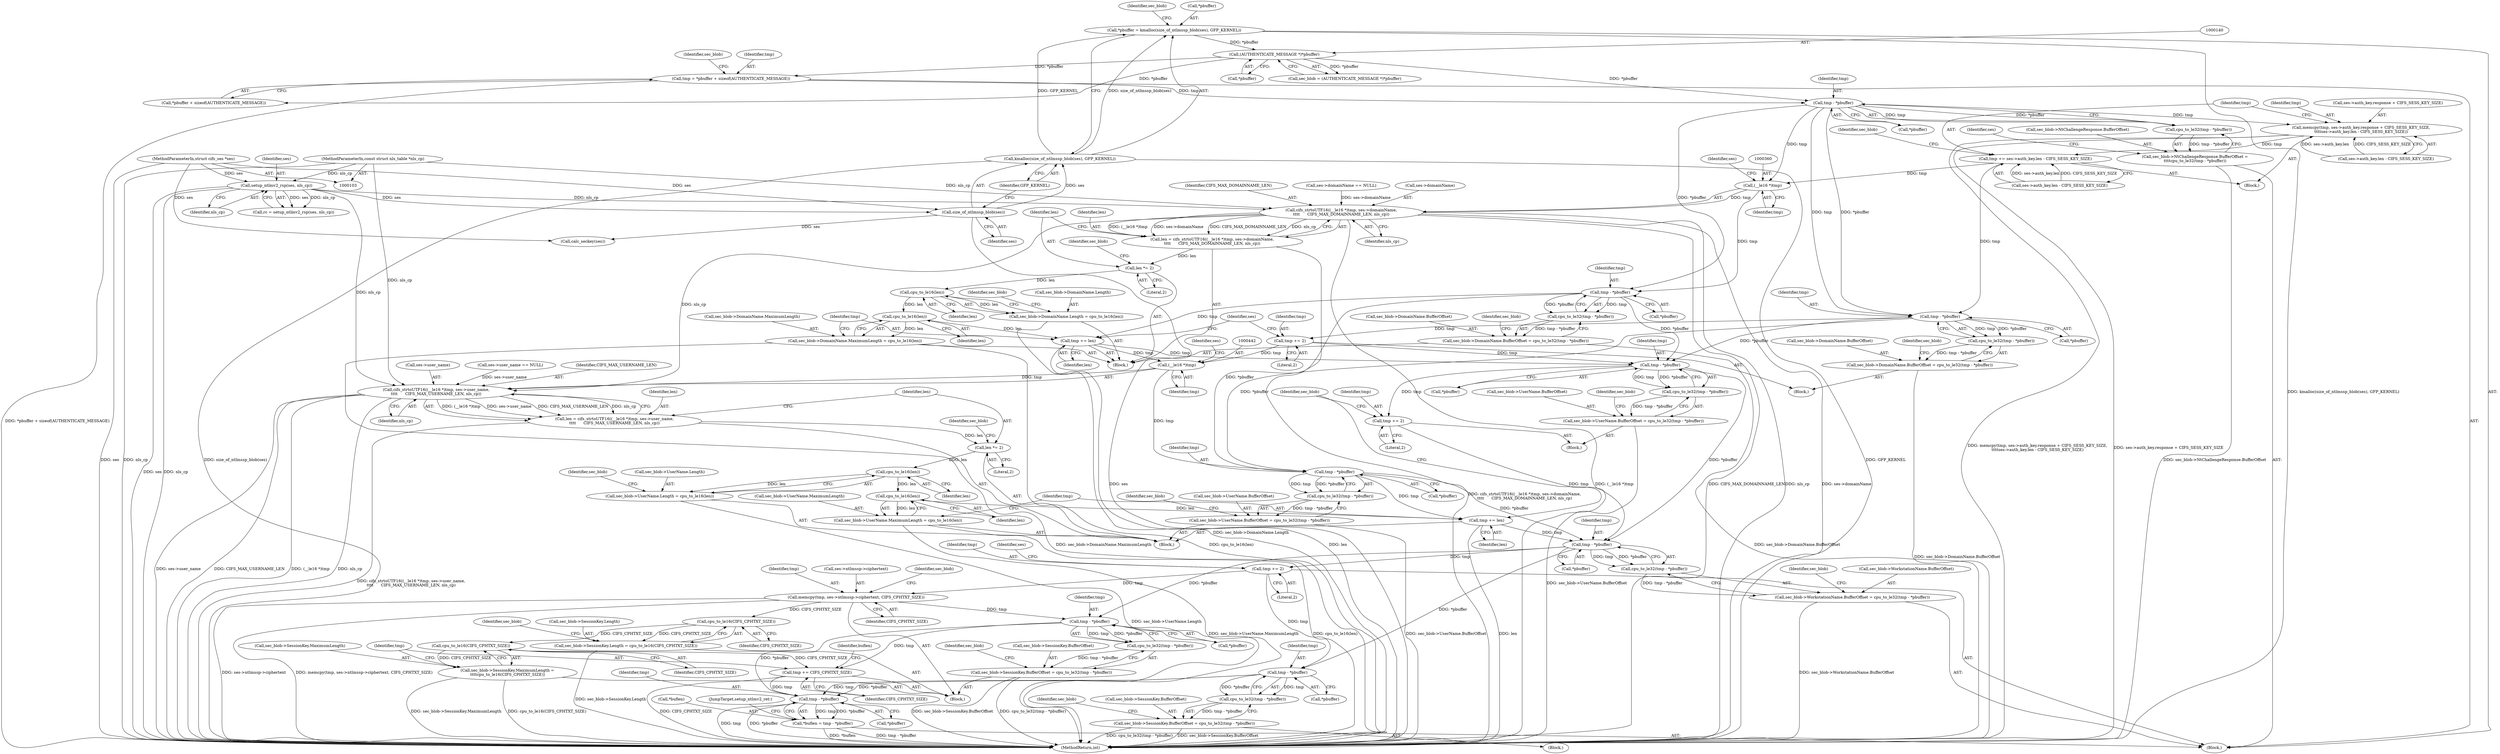 digraph "0_linux_cabfb3680f78981d26c078a26e5c748531257ebb@integer" {
"1000195" [label="(Call,tmp = *pbuffer + sizeof(AUTHENTICATE_MESSAGE))"];
"1000139" [label="(Call,(AUTHENTICATE_MESSAGE *)*pbuffer)"];
"1000130" [label="(Call,*pbuffer = kmalloc(size_of_ntlmssp_blob(ses), GFP_KERNEL))"];
"1000133" [label="(Call,kmalloc(size_of_ntlmssp_blob(ses), GFP_KERNEL))"];
"1000134" [label="(Call,size_of_ntlmssp_blob(ses))"];
"1000115" [label="(Call,setup_ntlmv2_rsp(ses, nls_cp))"];
"1000106" [label="(MethodParameterIn,struct cifs_ses *ses)"];
"1000107" [label="(MethodParameterIn,const struct nls_table *nls_cp)"];
"1000238" [label="(Call,tmp - *pbuffer)"];
"1000237" [label="(Call,cpu_to_le32(tmp - *pbuffer))"];
"1000231" [label="(Call,sec_blob->NtChallengeResponse.BufferOffset =\n\t\t\t\tcpu_to_le32(tmp - *pbuffer))"];
"1000249" [label="(Call,memcpy(tmp, ses->auth_key.response + CIFS_SESS_KEY_SIZE,\n\t\t\t\tses->auth_key.len - CIFS_SESS_KEY_SIZE))"];
"1000265" [label="(Call,tmp += ses->auth_key.len - CIFS_SESS_KEY_SIZE)"];
"1000332" [label="(Call,tmp - *pbuffer)"];
"1000331" [label="(Call,cpu_to_le32(tmp - *pbuffer))"];
"1000325" [label="(Call,sec_blob->DomainName.BufferOffset = cpu_to_le32(tmp - *pbuffer))"];
"1000350" [label="(Call,tmp += 2)"];
"1000414" [label="(Call,tmp - *pbuffer)"];
"1000413" [label="(Call,cpu_to_le32(tmp - *pbuffer))"];
"1000407" [label="(Call,sec_blob->UserName.BufferOffset = cpu_to_le32(tmp - *pbuffer))"];
"1000432" [label="(Call,tmp += 2)"];
"1000489" [label="(Call,tmp - *pbuffer)"];
"1000488" [label="(Call,cpu_to_le32(tmp - *pbuffer))"];
"1000482" [label="(Call,sec_blob->WorkstationName.BufferOffset = cpu_to_le32(tmp - *pbuffer))"];
"1000507" [label="(Call,tmp += 2)"];
"1000531" [label="(Call,memcpy(tmp, ses->ntlmssp->ciphertext, CIFS_CPHTXT_SIZE))"];
"1000546" [label="(Call,tmp - *pbuffer)"];
"1000545" [label="(Call,cpu_to_le32(tmp - *pbuffer))"];
"1000539" [label="(Call,sec_blob->SessionKey.BufferOffset = cpu_to_le32(tmp - *pbuffer))"];
"1000566" [label="(Call,tmp += CIFS_CPHTXT_SIZE)"];
"1000599" [label="(Call,tmp - *pbuffer)"];
"1000596" [label="(Call,*buflen = tmp - *pbuffer)"];
"1000556" [label="(Call,cpu_to_le16(CIFS_CPHTXT_SIZE))"];
"1000550" [label="(Call,sec_blob->SessionKey.Length = cpu_to_le16(CIFS_CPHTXT_SIZE))"];
"1000564" [label="(Call,cpu_to_le16(CIFS_CPHTXT_SIZE))"];
"1000558" [label="(Call,sec_blob->SessionKey.MaximumLength =\n\t\t\t\tcpu_to_le16(CIFS_CPHTXT_SIZE))"];
"1000578" [label="(Call,tmp - *pbuffer)"];
"1000577" [label="(Call,cpu_to_le32(tmp - *pbuffer))"];
"1000571" [label="(Call,sec_blob->SessionKey.BufferOffset = cpu_to_le32(tmp - *pbuffer))"];
"1000441" [label="(Call,(__le16 *)tmp)"];
"1000440" [label="(Call,cifs_strtoUTF16((__le16 *)tmp, ses->user_name,\n\t\t\t\t      CIFS_MAX_USERNAME_LEN, nls_cp))"];
"1000438" [label="(Call,len = cifs_strtoUTF16((__le16 *)tmp, ses->user_name,\n\t\t\t\t      CIFS_MAX_USERNAME_LEN, nls_cp))"];
"1000449" [label="(Call,len *= 2)"];
"1000469" [label="(Call,cpu_to_le16(len))"];
"1000463" [label="(Call,sec_blob->UserName.Length = cpu_to_le16(len))"];
"1000477" [label="(Call,cpu_to_le16(len))"];
"1000471" [label="(Call,sec_blob->UserName.MaximumLength = cpu_to_le16(len))"];
"1000479" [label="(Call,tmp += len)"];
"1000459" [label="(Call,tmp - *pbuffer)"];
"1000458" [label="(Call,cpu_to_le32(tmp - *pbuffer))"];
"1000452" [label="(Call,sec_blob->UserName.BufferOffset = cpu_to_le32(tmp - *pbuffer))"];
"1000359" [label="(Call,(__le16 *)tmp)"];
"1000358" [label="(Call,cifs_strtoUTF16((__le16 *)tmp, ses->domainName,\n\t\t\t\t      CIFS_MAX_DOMAINNAME_LEN, nls_cp))"];
"1000356" [label="(Call,len = cifs_strtoUTF16((__le16 *)tmp, ses->domainName,\n\t\t\t\t      CIFS_MAX_DOMAINNAME_LEN, nls_cp))"];
"1000367" [label="(Call,len *= 2)"];
"1000387" [label="(Call,cpu_to_le16(len))"];
"1000381" [label="(Call,sec_blob->DomainName.Length = cpu_to_le16(len))"];
"1000395" [label="(Call,cpu_to_le16(len))"];
"1000389" [label="(Call,sec_blob->DomainName.MaximumLength = cpu_to_le16(len))"];
"1000397" [label="(Call,tmp += len)"];
"1000377" [label="(Call,tmp - *pbuffer)"];
"1000376" [label="(Call,cpu_to_le32(tmp - *pbuffer))"];
"1000370" [label="(Call,sec_blob->DomainName.BufferOffset = cpu_to_le32(tmp - *pbuffer))"];
"1000116" [label="(Identifier,ses)"];
"1000376" [label="(Call,cpu_to_le32(tmp - *pbuffer))"];
"1000474" [label="(Identifier,sec_blob)"];
"1000249" [label="(Call,memcpy(tmp, ses->auth_key.response + CIFS_SESS_KEY_SIZE,\n\t\t\t\tses->auth_key.len - CIFS_SESS_KEY_SIZE))"];
"1000362" [label="(Call,ses->domainName)"];
"1000482" [label="(Call,sec_blob->WorkstationName.BufferOffset = cpu_to_le32(tmp - *pbuffer))"];
"1000444" [label="(Call,ses->user_name)"];
"1000598" [label="(Identifier,buflen)"];
"1000539" [label="(Call,sec_blob->SessionKey.BufferOffset = cpu_to_le32(tmp - *pbuffer))"];
"1000556" [label="(Call,cpu_to_le16(CIFS_CPHTXT_SIZE))"];
"1000568" [label="(Identifier,CIFS_CPHTXT_SIZE)"];
"1000478" [label="(Identifier,len)"];
"1000441" [label="(Call,(__le16 *)tmp)"];
"1000438" [label="(Call,len = cifs_strtoUTF16((__le16 *)tmp, ses->user_name,\n\t\t\t\t      CIFS_MAX_USERNAME_LEN, nls_cp))"];
"1000204" [label="(Identifier,sec_blob)"];
"1000248" [label="(Block,)"];
"1000599" [label="(Call,tmp - *pbuffer)"];
"1000463" [label="(Call,sec_blob->UserName.Length = cpu_to_le16(len))"];
"1000395" [label="(Call,cpu_to_le16(len))"];
"1000195" [label="(Call,tmp = *pbuffer + sizeof(AUTHENTICATE_MESSAGE))"];
"1000455" [label="(Identifier,sec_blob)"];
"1000416" [label="(Call,*pbuffer)"];
"1000365" [label="(Identifier,CIFS_MAX_DOMAINNAME_LEN)"];
"1000532" [label="(Identifier,tmp)"];
"1000134" [label="(Call,size_of_ntlmssp_blob(ses))"];
"1000135" [label="(Identifier,ses)"];
"1000449" [label="(Call,len *= 2)"];
"1000443" [label="(Identifier,tmp)"];
"1000267" [label="(Call,ses->auth_key.len - CIFS_SESS_KEY_SIZE)"];
"1000545" [label="(Call,cpu_to_le32(tmp - *pbuffer))"];
"1000571" [label="(Call,sec_blob->SessionKey.BufferOffset = cpu_to_le32(tmp - *pbuffer))"];
"1000445" [label="(Identifier,ses)"];
"1000488" [label="(Call,cpu_to_le32(tmp - *pbuffer))"];
"1000231" [label="(Call,sec_blob->NtChallengeResponse.BufferOffset =\n\t\t\t\tcpu_to_le32(tmp - *pbuffer))"];
"1000469" [label="(Call,cpu_to_le16(len))"];
"1000585" [label="(Identifier,sec_blob)"];
"1000363" [label="(Identifier,ses)"];
"1000415" [label="(Identifier,tmp)"];
"1000528" [label="(Call,calc_seckey(ses))"];
"1000133" [label="(Call,kmalloc(size_of_ntlmssp_blob(ses), GFP_KERNEL))"];
"1000596" [label="(Call,*buflen = tmp - *pbuffer)"];
"1000451" [label="(Literal,2)"];
"1000561" [label="(Identifier,sec_blob)"];
"1000440" [label="(Call,cifs_strtoUTF16((__le16 *)tmp, ses->user_name,\n\t\t\t\t      CIFS_MAX_USERNAME_LEN, nls_cp))"];
"1000390" [label="(Call,sec_blob->DomainName.MaximumLength)"];
"1000399" [label="(Identifier,len)"];
"1000466" [label="(Identifier,sec_blob)"];
"1000477" [label="(Call,cpu_to_le16(len))"];
"1000266" [label="(Identifier,tmp)"];
"1000392" [label="(Identifier,sec_blob)"];
"1000507" [label="(Call,tmp += 2)"];
"1000382" [label="(Call,sec_blob->DomainName.Length)"];
"1000139" [label="(Call,(AUTHENTICATE_MESSAGE *)*pbuffer)"];
"1000480" [label="(Identifier,tmp)"];
"1000407" [label="(Call,sec_blob->UserName.BufferOffset = cpu_to_le32(tmp - *pbuffer))"];
"1000577" [label="(Call,cpu_to_le32(tmp - *pbuffer))"];
"1000559" [label="(Call,sec_blob->SessionKey.MaximumLength)"];
"1000324" [label="(Block,)"];
"1000326" [label="(Call,sec_blob->DomainName.BufferOffset)"];
"1000470" [label="(Identifier,len)"];
"1000356" [label="(Call,len = cifs_strtoUTF16((__le16 *)tmp, ses->domainName,\n\t\t\t\t      CIFS_MAX_DOMAINNAME_LEN, nls_cp))"];
"1000373" [label="(Identifier,sec_blob)"];
"1000485" [label="(Identifier,sec_blob)"];
"1000334" [label="(Call,*pbuffer)"];
"1000483" [label="(Call,sec_blob->WorkstationName.BufferOffset)"];
"1000533" [label="(Call,ses->ntlmssp->ciphertext)"];
"1000606" [label="(MethodReturn,int)"];
"1000369" [label="(Literal,2)"];
"1000371" [label="(Call,sec_blob->DomainName.BufferOffset)"];
"1000136" [label="(Identifier,GFP_KERNEL)"];
"1000597" [label="(Call,*buflen)"];
"1000115" [label="(Call,setup_ntlmv2_rsp(ses, nls_cp))"];
"1000138" [label="(Identifier,sec_blob)"];
"1000459" [label="(Call,tmp - *pbuffer)"];
"1000196" [label="(Identifier,tmp)"];
"1000546" [label="(Call,tmp - *pbuffer)"];
"1000432" [label="(Call,tmp += 2)"];
"1000379" [label="(Call,*pbuffer)"];
"1000250" [label="(Identifier,tmp)"];
"1000572" [label="(Call,sec_blob->SessionKey.BufferOffset)"];
"1000460" [label="(Identifier,tmp)"];
"1000600" [label="(Identifier,tmp)"];
"1000354" [label="(Block,)"];
"1000458" [label="(Call,cpu_to_le32(tmp - *pbuffer))"];
"1000439" [label="(Identifier,len)"];
"1000396" [label="(Identifier,len)"];
"1000245" [label="(Identifier,ses)"];
"1000414" [label="(Call,tmp - *pbuffer)"];
"1000265" [label="(Call,tmp += ses->auth_key.len - CIFS_SESS_KEY_SIZE)"];
"1000421" [label="(Identifier,sec_blob)"];
"1000131" [label="(Call,*pbuffer)"];
"1000551" [label="(Call,sec_blob->SessionKey.Length)"];
"1000580" [label="(Call,*pbuffer)"];
"1000277" [label="(Identifier,sec_blob)"];
"1000403" [label="(Identifier,ses)"];
"1000481" [label="(Identifier,len)"];
"1000333" [label="(Identifier,tmp)"];
"1000461" [label="(Call,*pbuffer)"];
"1000464" [label="(Call,sec_blob->UserName.Length)"];
"1000387" [label="(Call,cpu_to_le16(len))"];
"1000603" [label="(JumpTarget,setup_ntlmv2_ret:)"];
"1000357" [label="(Identifier,len)"];
"1000401" [label="(Call,ses->user_name == NULL)"];
"1000566" [label="(Call,tmp += CIFS_CPHTXT_SIZE)"];
"1000578" [label="(Call,tmp - *pbuffer)"];
"1000408" [label="(Call,sec_blob->UserName.BufferOffset)"];
"1000397" [label="(Call,tmp += len)"];
"1000452" [label="(Call,sec_blob->UserName.BufferOffset = cpu_to_le32(tmp - *pbuffer))"];
"1000319" [label="(Call,ses->domainName == NULL)"];
"1000239" [label="(Identifier,tmp)"];
"1000508" [label="(Identifier,tmp)"];
"1000450" [label="(Identifier,len)"];
"1000547" [label="(Identifier,tmp)"];
"1000137" [label="(Call,sec_blob = (AUTHENTICATE_MESSAGE *)*pbuffer)"];
"1000378" [label="(Identifier,tmp)"];
"1000359" [label="(Call,(__le16 *)tmp)"];
"1000130" [label="(Call,*pbuffer = kmalloc(size_of_ntlmssp_blob(ses), GFP_KERNEL))"];
"1000601" [label="(Call,*pbuffer)"];
"1000570" [label="(Block,)"];
"1000433" [label="(Identifier,tmp)"];
"1000516" [label="(Identifier,ses)"];
"1000389" [label="(Call,sec_blob->DomainName.MaximumLength = cpu_to_le16(len))"];
"1000368" [label="(Identifier,len)"];
"1000331" [label="(Call,cpu_to_le32(tmp - *pbuffer))"];
"1000381" [label="(Call,sec_blob->DomainName.Length = cpu_to_le16(len))"];
"1000548" [label="(Call,*pbuffer)"];
"1000542" [label="(Identifier,sec_blob)"];
"1000558" [label="(Call,sec_blob->SessionKey.MaximumLength =\n\t\t\t\tcpu_to_le16(CIFS_CPHTXT_SIZE))"];
"1000339" [label="(Identifier,sec_blob)"];
"1000367" [label="(Call,len *= 2)"];
"1000388" [label="(Identifier,len)"];
"1000434" [label="(Literal,2)"];
"1000413" [label="(Call,cpu_to_le32(tmp - *pbuffer))"];
"1000106" [label="(MethodParameterIn,struct cifs_ses *ses)"];
"1000550" [label="(Call,sec_blob->SessionKey.Length = cpu_to_le16(CIFS_CPHTXT_SIZE))"];
"1000406" [label="(Block,)"];
"1000471" [label="(Call,sec_blob->UserName.MaximumLength = cpu_to_le16(len))"];
"1000251" [label="(Call,ses->auth_key.response + CIFS_SESS_KEY_SIZE)"];
"1000240" [label="(Call,*pbuffer)"];
"1000564" [label="(Call,cpu_to_le16(CIFS_CPHTXT_SIZE))"];
"1000358" [label="(Call,cifs_strtoUTF16((__le16 *)tmp, ses->domainName,\n\t\t\t\t      CIFS_MAX_DOMAINNAME_LEN, nls_cp))"];
"1000490" [label="(Identifier,tmp)"];
"1000553" [label="(Identifier,sec_blob)"];
"1000479" [label="(Call,tmp += len)"];
"1000567" [label="(Identifier,tmp)"];
"1000530" [label="(Block,)"];
"1000370" [label="(Call,sec_blob->DomainName.BufferOffset = cpu_to_le32(tmp - *pbuffer))"];
"1000350" [label="(Call,tmp += 2)"];
"1000258" [label="(Call,ses->auth_key.len - CIFS_SESS_KEY_SIZE)"];
"1000352" [label="(Literal,2)"];
"1000366" [label="(Identifier,nls_cp)"];
"1000579" [label="(Identifier,tmp)"];
"1000197" [label="(Call,*pbuffer + sizeof(AUTHENTICATE_MESSAGE))"];
"1000538" [label="(Identifier,CIFS_CPHTXT_SIZE)"];
"1000453" [label="(Call,sec_blob->UserName.BufferOffset)"];
"1000447" [label="(Identifier,CIFS_MAX_USERNAME_LEN)"];
"1000141" [label="(Call,*pbuffer)"];
"1000113" [label="(Call,rc = setup_ntlmv2_rsp(ses, nls_cp))"];
"1000361" [label="(Identifier,tmp)"];
"1000377" [label="(Call,tmp - *pbuffer)"];
"1000108" [label="(Block,)"];
"1000491" [label="(Call,*pbuffer)"];
"1000509" [label="(Literal,2)"];
"1000472" [label="(Call,sec_blob->UserName.MaximumLength)"];
"1000436" [label="(Block,)"];
"1000531" [label="(Call,memcpy(tmp, ses->ntlmssp->ciphertext, CIFS_CPHTXT_SIZE))"];
"1000557" [label="(Identifier,CIFS_CPHTXT_SIZE)"];
"1000540" [label="(Call,sec_blob->SessionKey.BufferOffset)"];
"1000238" [label="(Call,tmp - *pbuffer)"];
"1000107" [label="(MethodParameterIn,const struct nls_table *nls_cp)"];
"1000565" [label="(Identifier,CIFS_CPHTXT_SIZE)"];
"1000232" [label="(Call,sec_blob->NtChallengeResponse.BufferOffset)"];
"1000237" [label="(Call,cpu_to_le32(tmp - *pbuffer))"];
"1000496" [label="(Identifier,sec_blob)"];
"1000448" [label="(Identifier,nls_cp)"];
"1000332" [label="(Call,tmp - *pbuffer)"];
"1000384" [label="(Identifier,sec_blob)"];
"1000351" [label="(Identifier,tmp)"];
"1000398" [label="(Identifier,tmp)"];
"1000325" [label="(Call,sec_blob->DomainName.BufferOffset = cpu_to_le32(tmp - *pbuffer))"];
"1000489" [label="(Call,tmp - *pbuffer)"];
"1000117" [label="(Identifier,nls_cp)"];
"1000195" -> "1000108"  [label="AST: "];
"1000195" -> "1000197"  [label="CFG: "];
"1000196" -> "1000195"  [label="AST: "];
"1000197" -> "1000195"  [label="AST: "];
"1000204" -> "1000195"  [label="CFG: "];
"1000195" -> "1000606"  [label="DDG: *pbuffer + sizeof(AUTHENTICATE_MESSAGE)"];
"1000139" -> "1000195"  [label="DDG: *pbuffer"];
"1000195" -> "1000238"  [label="DDG: tmp"];
"1000139" -> "1000137"  [label="AST: "];
"1000139" -> "1000141"  [label="CFG: "];
"1000140" -> "1000139"  [label="AST: "];
"1000141" -> "1000139"  [label="AST: "];
"1000137" -> "1000139"  [label="CFG: "];
"1000139" -> "1000137"  [label="DDG: *pbuffer"];
"1000130" -> "1000139"  [label="DDG: *pbuffer"];
"1000139" -> "1000197"  [label="DDG: *pbuffer"];
"1000139" -> "1000238"  [label="DDG: *pbuffer"];
"1000130" -> "1000108"  [label="AST: "];
"1000130" -> "1000133"  [label="CFG: "];
"1000131" -> "1000130"  [label="AST: "];
"1000133" -> "1000130"  [label="AST: "];
"1000138" -> "1000130"  [label="CFG: "];
"1000130" -> "1000606"  [label="DDG: kmalloc(size_of_ntlmssp_blob(ses), GFP_KERNEL)"];
"1000133" -> "1000130"  [label="DDG: size_of_ntlmssp_blob(ses)"];
"1000133" -> "1000130"  [label="DDG: GFP_KERNEL"];
"1000133" -> "1000136"  [label="CFG: "];
"1000134" -> "1000133"  [label="AST: "];
"1000136" -> "1000133"  [label="AST: "];
"1000133" -> "1000606"  [label="DDG: size_of_ntlmssp_blob(ses)"];
"1000133" -> "1000606"  [label="DDG: GFP_KERNEL"];
"1000134" -> "1000133"  [label="DDG: ses"];
"1000134" -> "1000135"  [label="CFG: "];
"1000135" -> "1000134"  [label="AST: "];
"1000136" -> "1000134"  [label="CFG: "];
"1000134" -> "1000606"  [label="DDG: ses"];
"1000115" -> "1000134"  [label="DDG: ses"];
"1000106" -> "1000134"  [label="DDG: ses"];
"1000134" -> "1000528"  [label="DDG: ses"];
"1000115" -> "1000113"  [label="AST: "];
"1000115" -> "1000117"  [label="CFG: "];
"1000116" -> "1000115"  [label="AST: "];
"1000117" -> "1000115"  [label="AST: "];
"1000113" -> "1000115"  [label="CFG: "];
"1000115" -> "1000606"  [label="DDG: nls_cp"];
"1000115" -> "1000606"  [label="DDG: ses"];
"1000115" -> "1000113"  [label="DDG: ses"];
"1000115" -> "1000113"  [label="DDG: nls_cp"];
"1000106" -> "1000115"  [label="DDG: ses"];
"1000107" -> "1000115"  [label="DDG: nls_cp"];
"1000115" -> "1000358"  [label="DDG: nls_cp"];
"1000115" -> "1000440"  [label="DDG: nls_cp"];
"1000106" -> "1000103"  [label="AST: "];
"1000106" -> "1000606"  [label="DDG: ses"];
"1000106" -> "1000528"  [label="DDG: ses"];
"1000107" -> "1000103"  [label="AST: "];
"1000107" -> "1000606"  [label="DDG: nls_cp"];
"1000107" -> "1000358"  [label="DDG: nls_cp"];
"1000107" -> "1000440"  [label="DDG: nls_cp"];
"1000238" -> "1000237"  [label="AST: "];
"1000238" -> "1000240"  [label="CFG: "];
"1000239" -> "1000238"  [label="AST: "];
"1000240" -> "1000238"  [label="AST: "];
"1000237" -> "1000238"  [label="CFG: "];
"1000238" -> "1000237"  [label="DDG: tmp"];
"1000238" -> "1000237"  [label="DDG: *pbuffer"];
"1000238" -> "1000249"  [label="DDG: tmp"];
"1000238" -> "1000332"  [label="DDG: tmp"];
"1000238" -> "1000332"  [label="DDG: *pbuffer"];
"1000238" -> "1000359"  [label="DDG: tmp"];
"1000238" -> "1000377"  [label="DDG: *pbuffer"];
"1000237" -> "1000231"  [label="AST: "];
"1000231" -> "1000237"  [label="CFG: "];
"1000237" -> "1000231"  [label="DDG: tmp - *pbuffer"];
"1000231" -> "1000108"  [label="AST: "];
"1000232" -> "1000231"  [label="AST: "];
"1000245" -> "1000231"  [label="CFG: "];
"1000231" -> "1000606"  [label="DDG: sec_blob->NtChallengeResponse.BufferOffset"];
"1000249" -> "1000248"  [label="AST: "];
"1000249" -> "1000258"  [label="CFG: "];
"1000250" -> "1000249"  [label="AST: "];
"1000251" -> "1000249"  [label="AST: "];
"1000258" -> "1000249"  [label="AST: "];
"1000266" -> "1000249"  [label="CFG: "];
"1000249" -> "1000606"  [label="DDG: ses->auth_key.response + CIFS_SESS_KEY_SIZE"];
"1000249" -> "1000606"  [label="DDG: memcpy(tmp, ses->auth_key.response + CIFS_SESS_KEY_SIZE,\n\t\t\t\tses->auth_key.len - CIFS_SESS_KEY_SIZE)"];
"1000258" -> "1000249"  [label="DDG: ses->auth_key.len"];
"1000258" -> "1000249"  [label="DDG: CIFS_SESS_KEY_SIZE"];
"1000249" -> "1000265"  [label="DDG: tmp"];
"1000265" -> "1000248"  [label="AST: "];
"1000265" -> "1000267"  [label="CFG: "];
"1000266" -> "1000265"  [label="AST: "];
"1000267" -> "1000265"  [label="AST: "];
"1000277" -> "1000265"  [label="CFG: "];
"1000267" -> "1000265"  [label="DDG: ses->auth_key.len"];
"1000267" -> "1000265"  [label="DDG: CIFS_SESS_KEY_SIZE"];
"1000265" -> "1000332"  [label="DDG: tmp"];
"1000265" -> "1000359"  [label="DDG: tmp"];
"1000332" -> "1000331"  [label="AST: "];
"1000332" -> "1000334"  [label="CFG: "];
"1000333" -> "1000332"  [label="AST: "];
"1000334" -> "1000332"  [label="AST: "];
"1000331" -> "1000332"  [label="CFG: "];
"1000332" -> "1000331"  [label="DDG: tmp"];
"1000332" -> "1000331"  [label="DDG: *pbuffer"];
"1000332" -> "1000350"  [label="DDG: tmp"];
"1000332" -> "1000414"  [label="DDG: *pbuffer"];
"1000332" -> "1000459"  [label="DDG: *pbuffer"];
"1000331" -> "1000325"  [label="AST: "];
"1000325" -> "1000331"  [label="CFG: "];
"1000331" -> "1000325"  [label="DDG: tmp - *pbuffer"];
"1000325" -> "1000324"  [label="AST: "];
"1000326" -> "1000325"  [label="AST: "];
"1000339" -> "1000325"  [label="CFG: "];
"1000325" -> "1000606"  [label="DDG: sec_blob->DomainName.BufferOffset"];
"1000350" -> "1000324"  [label="AST: "];
"1000350" -> "1000352"  [label="CFG: "];
"1000351" -> "1000350"  [label="AST: "];
"1000352" -> "1000350"  [label="AST: "];
"1000403" -> "1000350"  [label="CFG: "];
"1000350" -> "1000414"  [label="DDG: tmp"];
"1000350" -> "1000441"  [label="DDG: tmp"];
"1000414" -> "1000413"  [label="AST: "];
"1000414" -> "1000416"  [label="CFG: "];
"1000415" -> "1000414"  [label="AST: "];
"1000416" -> "1000414"  [label="AST: "];
"1000413" -> "1000414"  [label="CFG: "];
"1000414" -> "1000413"  [label="DDG: tmp"];
"1000414" -> "1000413"  [label="DDG: *pbuffer"];
"1000397" -> "1000414"  [label="DDG: tmp"];
"1000377" -> "1000414"  [label="DDG: *pbuffer"];
"1000414" -> "1000432"  [label="DDG: tmp"];
"1000414" -> "1000489"  [label="DDG: *pbuffer"];
"1000413" -> "1000407"  [label="AST: "];
"1000407" -> "1000413"  [label="CFG: "];
"1000413" -> "1000407"  [label="DDG: tmp - *pbuffer"];
"1000407" -> "1000406"  [label="AST: "];
"1000408" -> "1000407"  [label="AST: "];
"1000421" -> "1000407"  [label="CFG: "];
"1000407" -> "1000606"  [label="DDG: sec_blob->UserName.BufferOffset"];
"1000432" -> "1000406"  [label="AST: "];
"1000432" -> "1000434"  [label="CFG: "];
"1000433" -> "1000432"  [label="AST: "];
"1000434" -> "1000432"  [label="AST: "];
"1000485" -> "1000432"  [label="CFG: "];
"1000432" -> "1000489"  [label="DDG: tmp"];
"1000489" -> "1000488"  [label="AST: "];
"1000489" -> "1000491"  [label="CFG: "];
"1000490" -> "1000489"  [label="AST: "];
"1000491" -> "1000489"  [label="AST: "];
"1000488" -> "1000489"  [label="CFG: "];
"1000489" -> "1000488"  [label="DDG: tmp"];
"1000489" -> "1000488"  [label="DDG: *pbuffer"];
"1000479" -> "1000489"  [label="DDG: tmp"];
"1000459" -> "1000489"  [label="DDG: *pbuffer"];
"1000489" -> "1000507"  [label="DDG: tmp"];
"1000489" -> "1000546"  [label="DDG: *pbuffer"];
"1000489" -> "1000578"  [label="DDG: *pbuffer"];
"1000488" -> "1000482"  [label="AST: "];
"1000482" -> "1000488"  [label="CFG: "];
"1000488" -> "1000482"  [label="DDG: tmp - *pbuffer"];
"1000482" -> "1000108"  [label="AST: "];
"1000483" -> "1000482"  [label="AST: "];
"1000496" -> "1000482"  [label="CFG: "];
"1000482" -> "1000606"  [label="DDG: sec_blob->WorkstationName.BufferOffset"];
"1000507" -> "1000108"  [label="AST: "];
"1000507" -> "1000509"  [label="CFG: "];
"1000508" -> "1000507"  [label="AST: "];
"1000509" -> "1000507"  [label="AST: "];
"1000516" -> "1000507"  [label="CFG: "];
"1000507" -> "1000531"  [label="DDG: tmp"];
"1000507" -> "1000578"  [label="DDG: tmp"];
"1000531" -> "1000530"  [label="AST: "];
"1000531" -> "1000538"  [label="CFG: "];
"1000532" -> "1000531"  [label="AST: "];
"1000533" -> "1000531"  [label="AST: "];
"1000538" -> "1000531"  [label="AST: "];
"1000542" -> "1000531"  [label="CFG: "];
"1000531" -> "1000606"  [label="DDG: ses->ntlmssp->ciphertext"];
"1000531" -> "1000606"  [label="DDG: memcpy(tmp, ses->ntlmssp->ciphertext, CIFS_CPHTXT_SIZE)"];
"1000531" -> "1000546"  [label="DDG: tmp"];
"1000531" -> "1000556"  [label="DDG: CIFS_CPHTXT_SIZE"];
"1000546" -> "1000545"  [label="AST: "];
"1000546" -> "1000548"  [label="CFG: "];
"1000547" -> "1000546"  [label="AST: "];
"1000548" -> "1000546"  [label="AST: "];
"1000545" -> "1000546"  [label="CFG: "];
"1000546" -> "1000545"  [label="DDG: tmp"];
"1000546" -> "1000545"  [label="DDG: *pbuffer"];
"1000546" -> "1000566"  [label="DDG: tmp"];
"1000546" -> "1000599"  [label="DDG: *pbuffer"];
"1000545" -> "1000539"  [label="AST: "];
"1000539" -> "1000545"  [label="CFG: "];
"1000545" -> "1000539"  [label="DDG: tmp - *pbuffer"];
"1000539" -> "1000530"  [label="AST: "];
"1000540" -> "1000539"  [label="AST: "];
"1000553" -> "1000539"  [label="CFG: "];
"1000539" -> "1000606"  [label="DDG: sec_blob->SessionKey.BufferOffset"];
"1000539" -> "1000606"  [label="DDG: cpu_to_le32(tmp - *pbuffer)"];
"1000566" -> "1000530"  [label="AST: "];
"1000566" -> "1000568"  [label="CFG: "];
"1000567" -> "1000566"  [label="AST: "];
"1000568" -> "1000566"  [label="AST: "];
"1000598" -> "1000566"  [label="CFG: "];
"1000566" -> "1000606"  [label="DDG: CIFS_CPHTXT_SIZE"];
"1000564" -> "1000566"  [label="DDG: CIFS_CPHTXT_SIZE"];
"1000566" -> "1000599"  [label="DDG: tmp"];
"1000599" -> "1000596"  [label="AST: "];
"1000599" -> "1000601"  [label="CFG: "];
"1000600" -> "1000599"  [label="AST: "];
"1000601" -> "1000599"  [label="AST: "];
"1000596" -> "1000599"  [label="CFG: "];
"1000599" -> "1000606"  [label="DDG: tmp"];
"1000599" -> "1000606"  [label="DDG: *pbuffer"];
"1000599" -> "1000596"  [label="DDG: tmp"];
"1000599" -> "1000596"  [label="DDG: *pbuffer"];
"1000578" -> "1000599"  [label="DDG: tmp"];
"1000578" -> "1000599"  [label="DDG: *pbuffer"];
"1000596" -> "1000108"  [label="AST: "];
"1000597" -> "1000596"  [label="AST: "];
"1000603" -> "1000596"  [label="CFG: "];
"1000596" -> "1000606"  [label="DDG: tmp - *pbuffer"];
"1000596" -> "1000606"  [label="DDG: *buflen"];
"1000556" -> "1000550"  [label="AST: "];
"1000556" -> "1000557"  [label="CFG: "];
"1000557" -> "1000556"  [label="AST: "];
"1000550" -> "1000556"  [label="CFG: "];
"1000556" -> "1000550"  [label="DDG: CIFS_CPHTXT_SIZE"];
"1000556" -> "1000564"  [label="DDG: CIFS_CPHTXT_SIZE"];
"1000550" -> "1000530"  [label="AST: "];
"1000551" -> "1000550"  [label="AST: "];
"1000561" -> "1000550"  [label="CFG: "];
"1000550" -> "1000606"  [label="DDG: sec_blob->SessionKey.Length"];
"1000564" -> "1000558"  [label="AST: "];
"1000564" -> "1000565"  [label="CFG: "];
"1000565" -> "1000564"  [label="AST: "];
"1000558" -> "1000564"  [label="CFG: "];
"1000564" -> "1000558"  [label="DDG: CIFS_CPHTXT_SIZE"];
"1000558" -> "1000530"  [label="AST: "];
"1000559" -> "1000558"  [label="AST: "];
"1000567" -> "1000558"  [label="CFG: "];
"1000558" -> "1000606"  [label="DDG: sec_blob->SessionKey.MaximumLength"];
"1000558" -> "1000606"  [label="DDG: cpu_to_le16(CIFS_CPHTXT_SIZE)"];
"1000578" -> "1000577"  [label="AST: "];
"1000578" -> "1000580"  [label="CFG: "];
"1000579" -> "1000578"  [label="AST: "];
"1000580" -> "1000578"  [label="AST: "];
"1000577" -> "1000578"  [label="CFG: "];
"1000578" -> "1000577"  [label="DDG: tmp"];
"1000578" -> "1000577"  [label="DDG: *pbuffer"];
"1000577" -> "1000571"  [label="AST: "];
"1000571" -> "1000577"  [label="CFG: "];
"1000577" -> "1000571"  [label="DDG: tmp - *pbuffer"];
"1000571" -> "1000570"  [label="AST: "];
"1000572" -> "1000571"  [label="AST: "];
"1000585" -> "1000571"  [label="CFG: "];
"1000571" -> "1000606"  [label="DDG: cpu_to_le32(tmp - *pbuffer)"];
"1000571" -> "1000606"  [label="DDG: sec_blob->SessionKey.BufferOffset"];
"1000441" -> "1000440"  [label="AST: "];
"1000441" -> "1000443"  [label="CFG: "];
"1000442" -> "1000441"  [label="AST: "];
"1000443" -> "1000441"  [label="AST: "];
"1000445" -> "1000441"  [label="CFG: "];
"1000441" -> "1000440"  [label="DDG: tmp"];
"1000397" -> "1000441"  [label="DDG: tmp"];
"1000441" -> "1000459"  [label="DDG: tmp"];
"1000440" -> "1000438"  [label="AST: "];
"1000440" -> "1000448"  [label="CFG: "];
"1000444" -> "1000440"  [label="AST: "];
"1000447" -> "1000440"  [label="AST: "];
"1000448" -> "1000440"  [label="AST: "];
"1000438" -> "1000440"  [label="CFG: "];
"1000440" -> "1000606"  [label="DDG: CIFS_MAX_USERNAME_LEN"];
"1000440" -> "1000606"  [label="DDG: (__le16 *)tmp"];
"1000440" -> "1000606"  [label="DDG: nls_cp"];
"1000440" -> "1000606"  [label="DDG: ses->user_name"];
"1000440" -> "1000438"  [label="DDG: (__le16 *)tmp"];
"1000440" -> "1000438"  [label="DDG: ses->user_name"];
"1000440" -> "1000438"  [label="DDG: CIFS_MAX_USERNAME_LEN"];
"1000440" -> "1000438"  [label="DDG: nls_cp"];
"1000401" -> "1000440"  [label="DDG: ses->user_name"];
"1000358" -> "1000440"  [label="DDG: nls_cp"];
"1000438" -> "1000436"  [label="AST: "];
"1000439" -> "1000438"  [label="AST: "];
"1000450" -> "1000438"  [label="CFG: "];
"1000438" -> "1000606"  [label="DDG: cifs_strtoUTF16((__le16 *)tmp, ses->user_name,\n\t\t\t\t      CIFS_MAX_USERNAME_LEN, nls_cp)"];
"1000438" -> "1000449"  [label="DDG: len"];
"1000449" -> "1000436"  [label="AST: "];
"1000449" -> "1000451"  [label="CFG: "];
"1000450" -> "1000449"  [label="AST: "];
"1000451" -> "1000449"  [label="AST: "];
"1000455" -> "1000449"  [label="CFG: "];
"1000449" -> "1000469"  [label="DDG: len"];
"1000469" -> "1000463"  [label="AST: "];
"1000469" -> "1000470"  [label="CFG: "];
"1000470" -> "1000469"  [label="AST: "];
"1000463" -> "1000469"  [label="CFG: "];
"1000469" -> "1000463"  [label="DDG: len"];
"1000469" -> "1000477"  [label="DDG: len"];
"1000463" -> "1000436"  [label="AST: "];
"1000464" -> "1000463"  [label="AST: "];
"1000474" -> "1000463"  [label="CFG: "];
"1000463" -> "1000606"  [label="DDG: sec_blob->UserName.Length"];
"1000477" -> "1000471"  [label="AST: "];
"1000477" -> "1000478"  [label="CFG: "];
"1000478" -> "1000477"  [label="AST: "];
"1000471" -> "1000477"  [label="CFG: "];
"1000477" -> "1000471"  [label="DDG: len"];
"1000477" -> "1000479"  [label="DDG: len"];
"1000471" -> "1000436"  [label="AST: "];
"1000472" -> "1000471"  [label="AST: "];
"1000480" -> "1000471"  [label="CFG: "];
"1000471" -> "1000606"  [label="DDG: sec_blob->UserName.MaximumLength"];
"1000471" -> "1000606"  [label="DDG: cpu_to_le16(len)"];
"1000479" -> "1000436"  [label="AST: "];
"1000479" -> "1000481"  [label="CFG: "];
"1000480" -> "1000479"  [label="AST: "];
"1000481" -> "1000479"  [label="AST: "];
"1000485" -> "1000479"  [label="CFG: "];
"1000479" -> "1000606"  [label="DDG: len"];
"1000459" -> "1000479"  [label="DDG: tmp"];
"1000459" -> "1000458"  [label="AST: "];
"1000459" -> "1000461"  [label="CFG: "];
"1000460" -> "1000459"  [label="AST: "];
"1000461" -> "1000459"  [label="AST: "];
"1000458" -> "1000459"  [label="CFG: "];
"1000459" -> "1000458"  [label="DDG: tmp"];
"1000459" -> "1000458"  [label="DDG: *pbuffer"];
"1000377" -> "1000459"  [label="DDG: *pbuffer"];
"1000458" -> "1000452"  [label="AST: "];
"1000452" -> "1000458"  [label="CFG: "];
"1000458" -> "1000452"  [label="DDG: tmp - *pbuffer"];
"1000452" -> "1000436"  [label="AST: "];
"1000453" -> "1000452"  [label="AST: "];
"1000466" -> "1000452"  [label="CFG: "];
"1000452" -> "1000606"  [label="DDG: sec_blob->UserName.BufferOffset"];
"1000359" -> "1000358"  [label="AST: "];
"1000359" -> "1000361"  [label="CFG: "];
"1000360" -> "1000359"  [label="AST: "];
"1000361" -> "1000359"  [label="AST: "];
"1000363" -> "1000359"  [label="CFG: "];
"1000359" -> "1000358"  [label="DDG: tmp"];
"1000359" -> "1000377"  [label="DDG: tmp"];
"1000358" -> "1000356"  [label="AST: "];
"1000358" -> "1000366"  [label="CFG: "];
"1000362" -> "1000358"  [label="AST: "];
"1000365" -> "1000358"  [label="AST: "];
"1000366" -> "1000358"  [label="AST: "];
"1000356" -> "1000358"  [label="CFG: "];
"1000358" -> "1000606"  [label="DDG: CIFS_MAX_DOMAINNAME_LEN"];
"1000358" -> "1000606"  [label="DDG: nls_cp"];
"1000358" -> "1000606"  [label="DDG: ses->domainName"];
"1000358" -> "1000606"  [label="DDG: (__le16 *)tmp"];
"1000358" -> "1000356"  [label="DDG: (__le16 *)tmp"];
"1000358" -> "1000356"  [label="DDG: ses->domainName"];
"1000358" -> "1000356"  [label="DDG: CIFS_MAX_DOMAINNAME_LEN"];
"1000358" -> "1000356"  [label="DDG: nls_cp"];
"1000319" -> "1000358"  [label="DDG: ses->domainName"];
"1000356" -> "1000354"  [label="AST: "];
"1000357" -> "1000356"  [label="AST: "];
"1000368" -> "1000356"  [label="CFG: "];
"1000356" -> "1000606"  [label="DDG: cifs_strtoUTF16((__le16 *)tmp, ses->domainName,\n\t\t\t\t      CIFS_MAX_DOMAINNAME_LEN, nls_cp)"];
"1000356" -> "1000367"  [label="DDG: len"];
"1000367" -> "1000354"  [label="AST: "];
"1000367" -> "1000369"  [label="CFG: "];
"1000368" -> "1000367"  [label="AST: "];
"1000369" -> "1000367"  [label="AST: "];
"1000373" -> "1000367"  [label="CFG: "];
"1000367" -> "1000387"  [label="DDG: len"];
"1000387" -> "1000381"  [label="AST: "];
"1000387" -> "1000388"  [label="CFG: "];
"1000388" -> "1000387"  [label="AST: "];
"1000381" -> "1000387"  [label="CFG: "];
"1000387" -> "1000381"  [label="DDG: len"];
"1000387" -> "1000395"  [label="DDG: len"];
"1000381" -> "1000354"  [label="AST: "];
"1000382" -> "1000381"  [label="AST: "];
"1000392" -> "1000381"  [label="CFG: "];
"1000381" -> "1000606"  [label="DDG: sec_blob->DomainName.Length"];
"1000395" -> "1000389"  [label="AST: "];
"1000395" -> "1000396"  [label="CFG: "];
"1000396" -> "1000395"  [label="AST: "];
"1000389" -> "1000395"  [label="CFG: "];
"1000395" -> "1000389"  [label="DDG: len"];
"1000395" -> "1000397"  [label="DDG: len"];
"1000389" -> "1000354"  [label="AST: "];
"1000390" -> "1000389"  [label="AST: "];
"1000398" -> "1000389"  [label="CFG: "];
"1000389" -> "1000606"  [label="DDG: sec_blob->DomainName.MaximumLength"];
"1000389" -> "1000606"  [label="DDG: cpu_to_le16(len)"];
"1000397" -> "1000354"  [label="AST: "];
"1000397" -> "1000399"  [label="CFG: "];
"1000398" -> "1000397"  [label="AST: "];
"1000399" -> "1000397"  [label="AST: "];
"1000403" -> "1000397"  [label="CFG: "];
"1000397" -> "1000606"  [label="DDG: len"];
"1000377" -> "1000397"  [label="DDG: tmp"];
"1000377" -> "1000376"  [label="AST: "];
"1000377" -> "1000379"  [label="CFG: "];
"1000378" -> "1000377"  [label="AST: "];
"1000379" -> "1000377"  [label="AST: "];
"1000376" -> "1000377"  [label="CFG: "];
"1000377" -> "1000376"  [label="DDG: tmp"];
"1000377" -> "1000376"  [label="DDG: *pbuffer"];
"1000376" -> "1000370"  [label="AST: "];
"1000370" -> "1000376"  [label="CFG: "];
"1000376" -> "1000370"  [label="DDG: tmp - *pbuffer"];
"1000370" -> "1000354"  [label="AST: "];
"1000371" -> "1000370"  [label="AST: "];
"1000384" -> "1000370"  [label="CFG: "];
"1000370" -> "1000606"  [label="DDG: sec_blob->DomainName.BufferOffset"];
}
